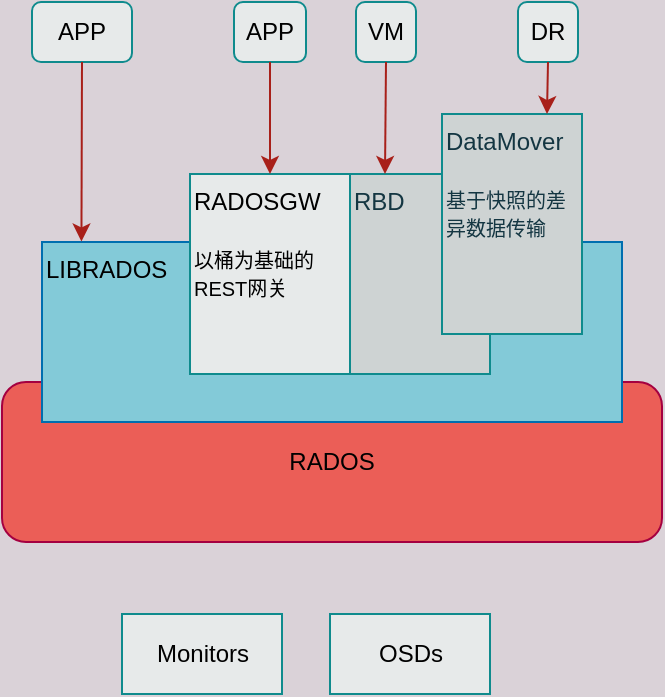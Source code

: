 <mxfile version="13.6.5">
    <diagram id="9CxRA9fEEnwKYztnC6Pe" name="第 1 页">
        <mxGraphModel dx="1340" dy="539" grid="1" gridSize="10" guides="1" tooltips="1" connect="1" arrows="1" fold="1" page="1" pageScale="1" pageWidth="827" pageHeight="1169" background="#DAD2D8" math="0" shadow="0">
            <root>
                <mxCell id="0"/>
                <mxCell id="1" parent="0"/>
                <mxCell id="6" value="&lt;font color=&quot;#000000&quot;&gt;RADOS&lt;/font&gt;" style="rounded=1;whiteSpace=wrap;html=1;sketch=0;strokeColor=#A50040;fontColor=#ffffff;fillColor=#EB5E57;" vertex="1" parent="1">
                    <mxGeometry x="40" y="234" width="330" height="80" as="geometry"/>
                </mxCell>
                <mxCell id="9" value="&lt;font color=&quot;#000000&quot;&gt;LIBRADOS&lt;/font&gt;" style="rounded=0;whiteSpace=wrap;html=1;sketch=0;strokeColor=#006EAF;fontColor=#ffffff;align=left;fontStyle=0;verticalAlign=top;fillColor=#83CAD8;" vertex="1" parent="1">
                    <mxGeometry x="60" y="164" width="290" height="90" as="geometry"/>
                </mxCell>
                <mxCell id="10" value="RBD" style="rounded=0;whiteSpace=wrap;html=1;sketch=0;strokeColor=#0F8B8D;fontColor=#143642;align=left;fillColor=#CED3D3;verticalAlign=top;" vertex="1" parent="1">
                    <mxGeometry x="214" y="130" width="70" height="100" as="geometry"/>
                </mxCell>
                <mxCell id="11" value="DataMover&lt;br&gt;&lt;br&gt;&lt;font style=&quot;font-size: 10px&quot;&gt;基于快照的差异数据传输&lt;/font&gt;" style="rounded=0;whiteSpace=wrap;html=1;sketch=0;strokeColor=#0F8B8D;fillColor=#CED3D3;fontColor=#143642;align=left;verticalAlign=top;" vertex="1" parent="1">
                    <mxGeometry x="260" y="100" width="70" height="110" as="geometry"/>
                </mxCell>
                <mxCell id="12" value="RADOSGW&lt;br&gt;&lt;br&gt;&lt;font style=&quot;font-size: 10px&quot;&gt;以桶为基础的REST网关&lt;/font&gt;" style="rounded=0;whiteSpace=wrap;html=1;sketch=0;strokeColor=#0F8B8D;align=left;verticalAlign=top;fontColor=#000000;fillColor=#E7EAEA;" vertex="1" parent="1">
                    <mxGeometry x="134" y="130" width="80" height="100" as="geometry"/>
                </mxCell>
                <mxCell id="13" value="APP" style="rounded=1;whiteSpace=wrap;html=1;sketch=0;strokeColor=#0F8B8D;fillColor=#E7EAEA;fontColor=#000000;align=center;" vertex="1" parent="1">
                    <mxGeometry x="55" y="44" width="50" height="30" as="geometry"/>
                </mxCell>
                <mxCell id="14" value="APP" style="rounded=1;whiteSpace=wrap;html=1;sketch=0;strokeColor=#0F8B8D;fillColor=#E7EAEA;fontColor=#000000;align=center;" vertex="1" parent="1">
                    <mxGeometry x="156" y="44" width="36" height="30" as="geometry"/>
                </mxCell>
                <mxCell id="15" value="VM" style="rounded=1;whiteSpace=wrap;html=1;sketch=0;strokeColor=#0F8B8D;fillColor=#E7EAEA;fontColor=#000000;align=center;" vertex="1" parent="1">
                    <mxGeometry x="217" y="44" width="30" height="30" as="geometry"/>
                </mxCell>
                <mxCell id="16" value="DR" style="rounded=1;whiteSpace=wrap;html=1;sketch=0;strokeColor=#0F8B8D;fillColor=#E7EAEA;fontColor=#000000;align=center;" vertex="1" parent="1">
                    <mxGeometry x="298" y="44" width="30" height="30" as="geometry"/>
                </mxCell>
                <mxCell id="18" value="" style="endArrow=classic;html=1;strokeColor=#A8201A;fillColor=#FAE5C7;fontColor=#000000;exitX=0.5;exitY=1;exitDx=0;exitDy=0;entryX=0.75;entryY=0;entryDx=0;entryDy=0;" edge="1" parent="1" source="16" target="11">
                    <mxGeometry width="50" height="50" relative="1" as="geometry">
                        <mxPoint x="430" y="134" as="sourcePoint"/>
                        <mxPoint x="343" y="102" as="targetPoint"/>
                    </mxGeometry>
                </mxCell>
                <mxCell id="19" value="" style="endArrow=classic;html=1;strokeColor=#A8201A;fillColor=#FAE5C7;fontColor=#000000;exitX=0.5;exitY=1;exitDx=0;exitDy=0;entryX=0.068;entryY=-0.003;entryDx=0;entryDy=0;entryPerimeter=0;" edge="1" parent="1" source="13" target="9">
                    <mxGeometry width="50" height="50" relative="1" as="geometry">
                        <mxPoint x="30" y="154" as="sourcePoint"/>
                        <mxPoint x="80" y="104" as="targetPoint"/>
                    </mxGeometry>
                </mxCell>
                <mxCell id="20" value="" style="endArrow=classic;html=1;strokeColor=#A8201A;fillColor=#FAE5C7;fontColor=#000000;entryX=0.5;entryY=0;entryDx=0;entryDy=0;" edge="1" parent="1" source="14" target="12">
                    <mxGeometry width="50" height="50" relative="1" as="geometry">
                        <mxPoint x="140" y="134" as="sourcePoint"/>
                        <mxPoint x="190" y="84" as="targetPoint"/>
                    </mxGeometry>
                </mxCell>
                <mxCell id="21" value="" style="endArrow=classic;html=1;strokeColor=#A8201A;fillColor=#FAE5C7;fontColor=#000000;exitX=0.5;exitY=1;exitDx=0;exitDy=0;entryX=0.25;entryY=0;entryDx=0;entryDy=0;" edge="1" parent="1" source="15" target="10">
                    <mxGeometry width="50" height="50" relative="1" as="geometry">
                        <mxPoint x="20" y="174" as="sourcePoint"/>
                        <mxPoint x="70" y="124" as="targetPoint"/>
                    </mxGeometry>
                </mxCell>
                <mxCell id="22" value="OSDs" style="html=1;dashed=0;whitespace=wrap;rounded=0;sketch=0;strokeColor=#0F8B8D;fillColor=#E7EAEA;fontColor=#000000;align=center;" vertex="1" parent="1">
                    <mxGeometry x="204" y="350" width="80" height="40" as="geometry"/>
                </mxCell>
                <mxCell id="23" value="Monitors" style="html=1;dashed=0;whitespace=wrap;rounded=0;sketch=0;strokeColor=#0F8B8D;fillColor=#E7EAEA;fontColor=#000000;align=center;" vertex="1" parent="1">
                    <mxGeometry x="100" y="350" width="80" height="40" as="geometry"/>
                </mxCell>
            </root>
        </mxGraphModel>
    </diagram>
</mxfile>